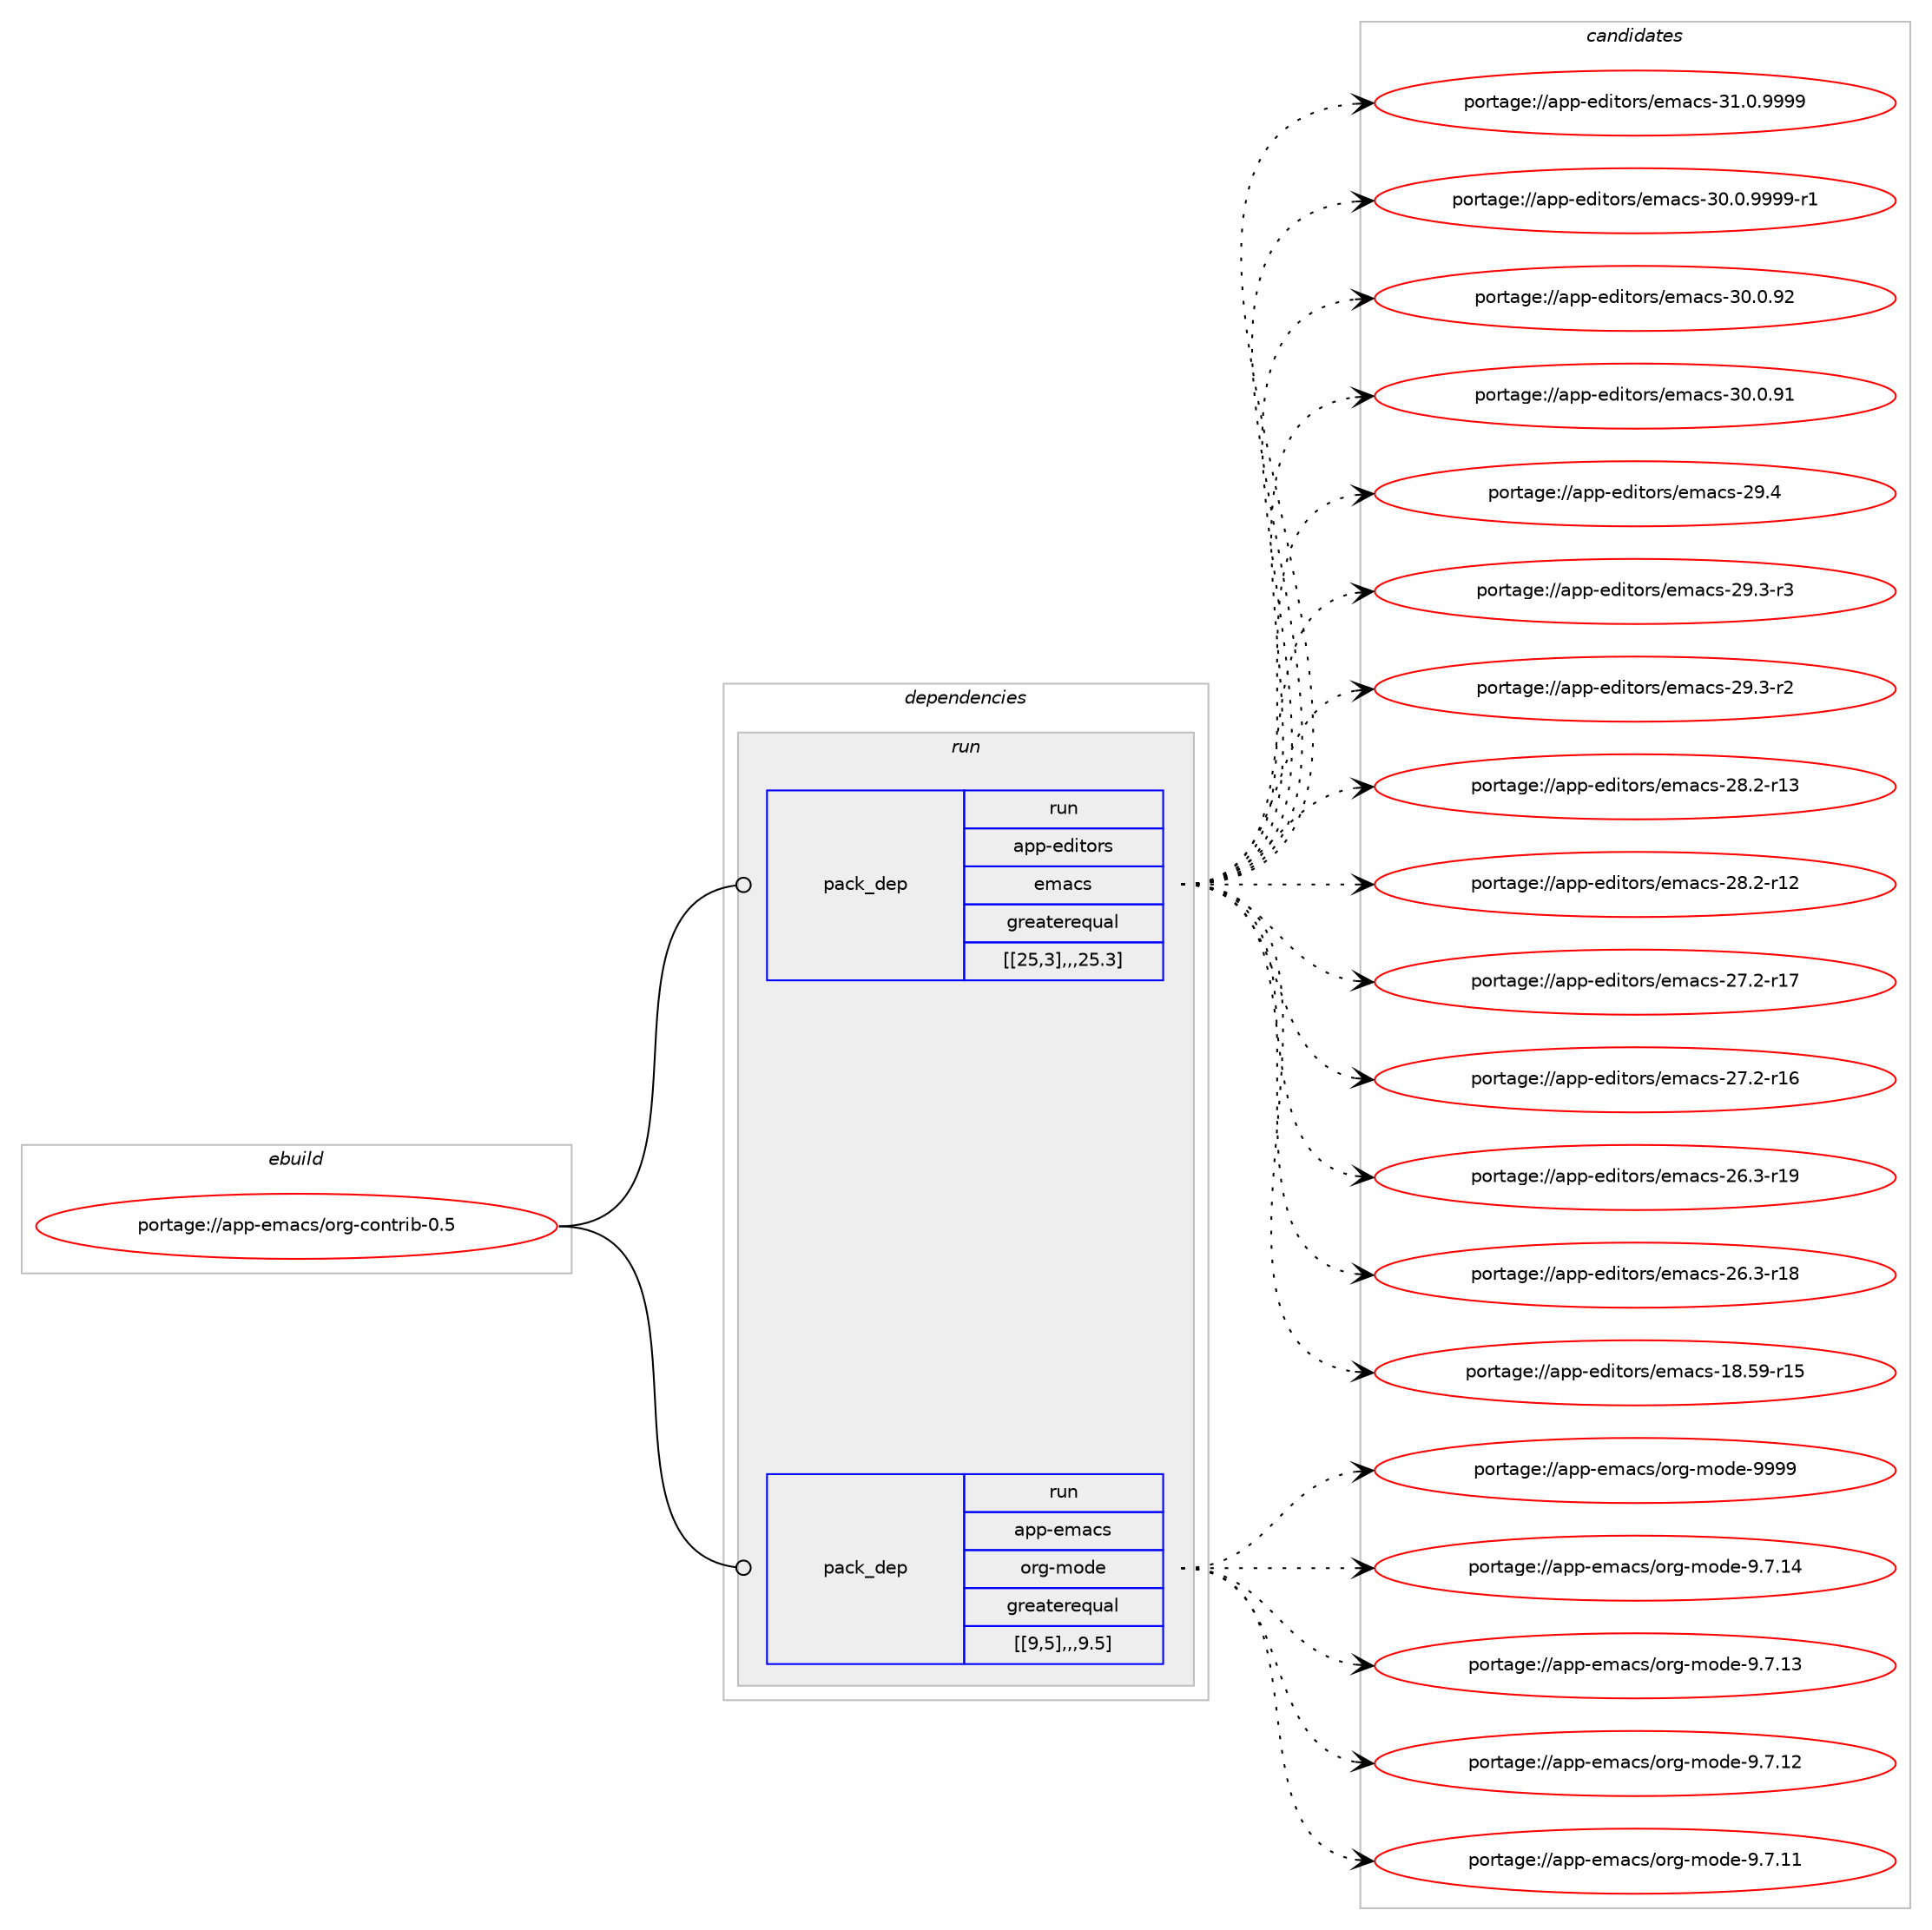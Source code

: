 digraph prolog {

# *************
# Graph options
# *************

newrank=true;
concentrate=true;
compound=true;
graph [rankdir=LR,fontname=Helvetica,fontsize=10,ranksep=1.5];#, ranksep=2.5, nodesep=0.2];
edge  [arrowhead=vee];
node  [fontname=Helvetica,fontsize=10];

# **********
# The ebuild
# **********

subgraph cluster_leftcol {
color=gray;
label=<<i>ebuild</i>>;
id [label="portage://app-emacs/org-contrib-0.5", color=red, width=4, href="../app-emacs/org-contrib-0.5.svg"];
}

# ****************
# The dependencies
# ****************

subgraph cluster_midcol {
color=gray;
label=<<i>dependencies</i>>;
subgraph cluster_compile {
fillcolor="#eeeeee";
style=filled;
label=<<i>compile</i>>;
}
subgraph cluster_compileandrun {
fillcolor="#eeeeee";
style=filled;
label=<<i>compile and run</i>>;
}
subgraph cluster_run {
fillcolor="#eeeeee";
style=filled;
label=<<i>run</i>>;
subgraph pack17101 {
dependency23742 [label=<<TABLE BORDER="0" CELLBORDER="1" CELLSPACING="0" CELLPADDING="4" WIDTH="220"><TR><TD ROWSPAN="6" CELLPADDING="30">pack_dep</TD></TR><TR><TD WIDTH="110">run</TD></TR><TR><TD>app-editors</TD></TR><TR><TD>emacs</TD></TR><TR><TD>greaterequal</TD></TR><TR><TD>[[25,3],,,25.3]</TD></TR></TABLE>>, shape=none, color=blue];
}
id:e -> dependency23742:w [weight=20,style="solid",arrowhead="odot"];
subgraph pack17106 {
dependency23751 [label=<<TABLE BORDER="0" CELLBORDER="1" CELLSPACING="0" CELLPADDING="4" WIDTH="220"><TR><TD ROWSPAN="6" CELLPADDING="30">pack_dep</TD></TR><TR><TD WIDTH="110">run</TD></TR><TR><TD>app-emacs</TD></TR><TR><TD>org-mode</TD></TR><TR><TD>greaterequal</TD></TR><TR><TD>[[9,5],,,9.5]</TD></TR></TABLE>>, shape=none, color=blue];
}
id:e -> dependency23751:w [weight=20,style="solid",arrowhead="odot"];
}
}

# **************
# The candidates
# **************

subgraph cluster_choices {
rank=same;
color=gray;
label=<<i>candidates</i>>;

subgraph choice15899 {
color=black;
nodesep=1;
choice971121124510110010511611111411547101109979911545514946484657575757 [label="portage://app-editors/emacs-31.0.9999", color=red, width=4,href="../app-editors/emacs-31.0.9999.svg"];
choice9711211245101100105116111114115471011099799115455148464846575757574511449 [label="portage://app-editors/emacs-30.0.9999-r1", color=red, width=4,href="../app-editors/emacs-30.0.9999-r1.svg"];
choice97112112451011001051161111141154710110997991154551484648465750 [label="portage://app-editors/emacs-30.0.92", color=red, width=4,href="../app-editors/emacs-30.0.92.svg"];
choice97112112451011001051161111141154710110997991154551484648465749 [label="portage://app-editors/emacs-30.0.91", color=red, width=4,href="../app-editors/emacs-30.0.91.svg"];
choice97112112451011001051161111141154710110997991154550574652 [label="portage://app-editors/emacs-29.4", color=red, width=4,href="../app-editors/emacs-29.4.svg"];
choice971121124510110010511611111411547101109979911545505746514511451 [label="portage://app-editors/emacs-29.3-r3", color=red, width=4,href="../app-editors/emacs-29.3-r3.svg"];
choice971121124510110010511611111411547101109979911545505746514511450 [label="portage://app-editors/emacs-29.3-r2", color=red, width=4,href="../app-editors/emacs-29.3-r2.svg"];
choice97112112451011001051161111141154710110997991154550564650451144951 [label="portage://app-editors/emacs-28.2-r13", color=red, width=4,href="../app-editors/emacs-28.2-r13.svg"];
choice97112112451011001051161111141154710110997991154550564650451144950 [label="portage://app-editors/emacs-28.2-r12", color=red, width=4,href="../app-editors/emacs-28.2-r12.svg"];
choice97112112451011001051161111141154710110997991154550554650451144955 [label="portage://app-editors/emacs-27.2-r17", color=red, width=4,href="../app-editors/emacs-27.2-r17.svg"];
choice97112112451011001051161111141154710110997991154550554650451144954 [label="portage://app-editors/emacs-27.2-r16", color=red, width=4,href="../app-editors/emacs-27.2-r16.svg"];
choice97112112451011001051161111141154710110997991154550544651451144957 [label="portage://app-editors/emacs-26.3-r19", color=red, width=4,href="../app-editors/emacs-26.3-r19.svg"];
choice97112112451011001051161111141154710110997991154550544651451144956 [label="portage://app-editors/emacs-26.3-r18", color=red, width=4,href="../app-editors/emacs-26.3-r18.svg"];
choice9711211245101100105116111114115471011099799115454956465357451144953 [label="portage://app-editors/emacs-18.59-r15", color=red, width=4,href="../app-editors/emacs-18.59-r15.svg"];
dependency23742:e -> choice971121124510110010511611111411547101109979911545514946484657575757:w [style=dotted,weight="100"];
dependency23742:e -> choice9711211245101100105116111114115471011099799115455148464846575757574511449:w [style=dotted,weight="100"];
dependency23742:e -> choice97112112451011001051161111141154710110997991154551484648465750:w [style=dotted,weight="100"];
dependency23742:e -> choice97112112451011001051161111141154710110997991154551484648465749:w [style=dotted,weight="100"];
dependency23742:e -> choice97112112451011001051161111141154710110997991154550574652:w [style=dotted,weight="100"];
dependency23742:e -> choice971121124510110010511611111411547101109979911545505746514511451:w [style=dotted,weight="100"];
dependency23742:e -> choice971121124510110010511611111411547101109979911545505746514511450:w [style=dotted,weight="100"];
dependency23742:e -> choice97112112451011001051161111141154710110997991154550564650451144951:w [style=dotted,weight="100"];
dependency23742:e -> choice97112112451011001051161111141154710110997991154550564650451144950:w [style=dotted,weight="100"];
dependency23742:e -> choice97112112451011001051161111141154710110997991154550554650451144955:w [style=dotted,weight="100"];
dependency23742:e -> choice97112112451011001051161111141154710110997991154550554650451144954:w [style=dotted,weight="100"];
dependency23742:e -> choice97112112451011001051161111141154710110997991154550544651451144957:w [style=dotted,weight="100"];
dependency23742:e -> choice97112112451011001051161111141154710110997991154550544651451144956:w [style=dotted,weight="100"];
dependency23742:e -> choice9711211245101100105116111114115471011099799115454956465357451144953:w [style=dotted,weight="100"];
}
subgraph choice15915 {
color=black;
nodesep=1;
choice9711211245101109979911547111114103451091111001014557575757 [label="portage://app-emacs/org-mode-9999", color=red, width=4,href="../app-emacs/org-mode-9999.svg"];
choice97112112451011099799115471111141034510911110010145574655464952 [label="portage://app-emacs/org-mode-9.7.14", color=red, width=4,href="../app-emacs/org-mode-9.7.14.svg"];
choice97112112451011099799115471111141034510911110010145574655464951 [label="portage://app-emacs/org-mode-9.7.13", color=red, width=4,href="../app-emacs/org-mode-9.7.13.svg"];
choice97112112451011099799115471111141034510911110010145574655464950 [label="portage://app-emacs/org-mode-9.7.12", color=red, width=4,href="../app-emacs/org-mode-9.7.12.svg"];
choice97112112451011099799115471111141034510911110010145574655464949 [label="portage://app-emacs/org-mode-9.7.11", color=red, width=4,href="../app-emacs/org-mode-9.7.11.svg"];
dependency23751:e -> choice9711211245101109979911547111114103451091111001014557575757:w [style=dotted,weight="100"];
dependency23751:e -> choice97112112451011099799115471111141034510911110010145574655464952:w [style=dotted,weight="100"];
dependency23751:e -> choice97112112451011099799115471111141034510911110010145574655464951:w [style=dotted,weight="100"];
dependency23751:e -> choice97112112451011099799115471111141034510911110010145574655464950:w [style=dotted,weight="100"];
dependency23751:e -> choice97112112451011099799115471111141034510911110010145574655464949:w [style=dotted,weight="100"];
}
}

}
